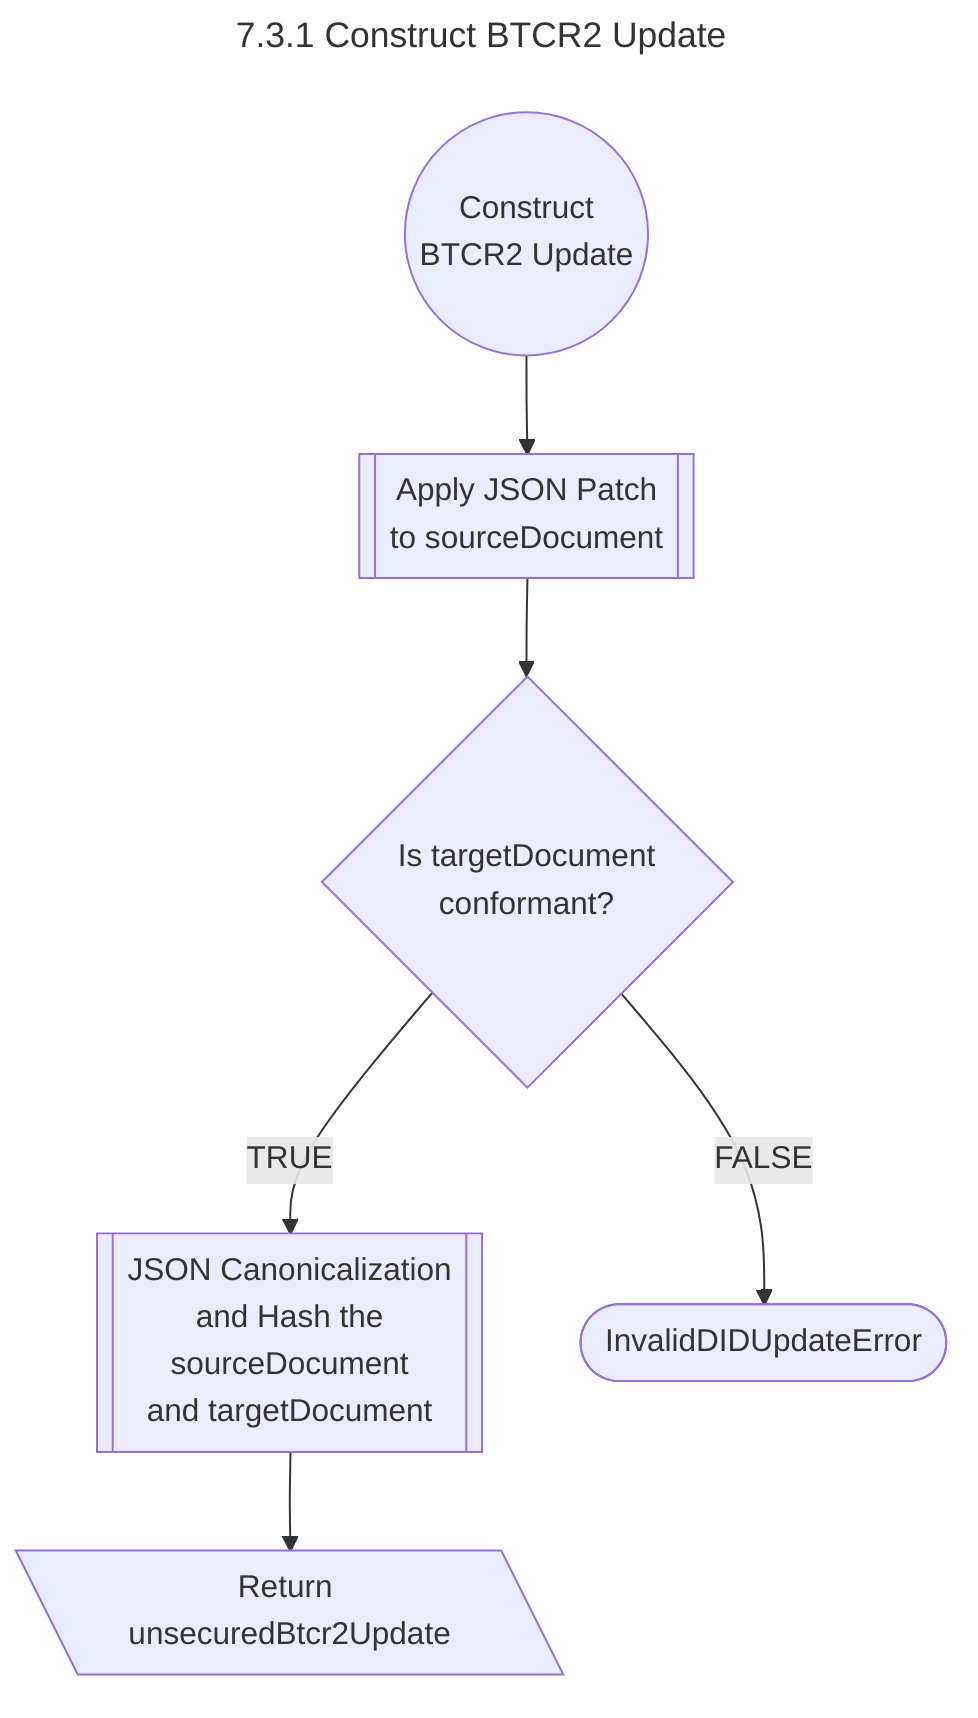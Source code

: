 ---
title: 7.3.1 Construct BTCR2 Update
---

flowchart TD
    Start@{shape: circle, label: Construct<br>BTCR2 Update} --> ConstructPatch@{shape: subproc, label: Apply JSON Patch<br>to sourceDocument}
    ConstructPatch --> ValidateTargetDoc{Is targetDocument<br>conformant?}
    ValidateTargetDoc -->|TRUE|JSONCanonicalizeHash@{shape: subproc, label: JSON Canonicalization<br/>and Hash the<br>sourceDocument<br>and targetDocument}
    ValidateTargetDoc -->|FALSE|HandleError@{ shape: stadium, label: "InvalidDIDUpdateError" }
    JSONCanonicalizeHash --> End@{shape: lean-l, label: Return unsecuredBtcr2Update}